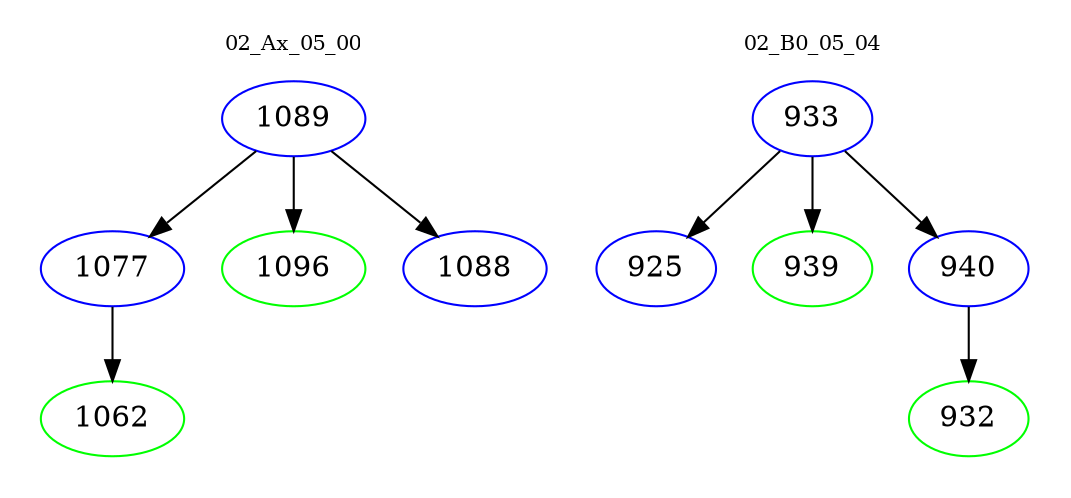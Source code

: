 digraph{
subgraph cluster_0 {
color = white
label = "02_Ax_05_00";
fontsize=10;
T0_1089 [label="1089", color="blue"]
T0_1089 -> T0_1077 [color="black"]
T0_1077 [label="1077", color="blue"]
T0_1077 -> T0_1062 [color="black"]
T0_1062 [label="1062", color="green"]
T0_1089 -> T0_1096 [color="black"]
T0_1096 [label="1096", color="green"]
T0_1089 -> T0_1088 [color="black"]
T0_1088 [label="1088", color="blue"]
}
subgraph cluster_1 {
color = white
label = "02_B0_05_04";
fontsize=10;
T1_933 [label="933", color="blue"]
T1_933 -> T1_925 [color="black"]
T1_925 [label="925", color="blue"]
T1_933 -> T1_939 [color="black"]
T1_939 [label="939", color="green"]
T1_933 -> T1_940 [color="black"]
T1_940 [label="940", color="blue"]
T1_940 -> T1_932 [color="black"]
T1_932 [label="932", color="green"]
}
}
